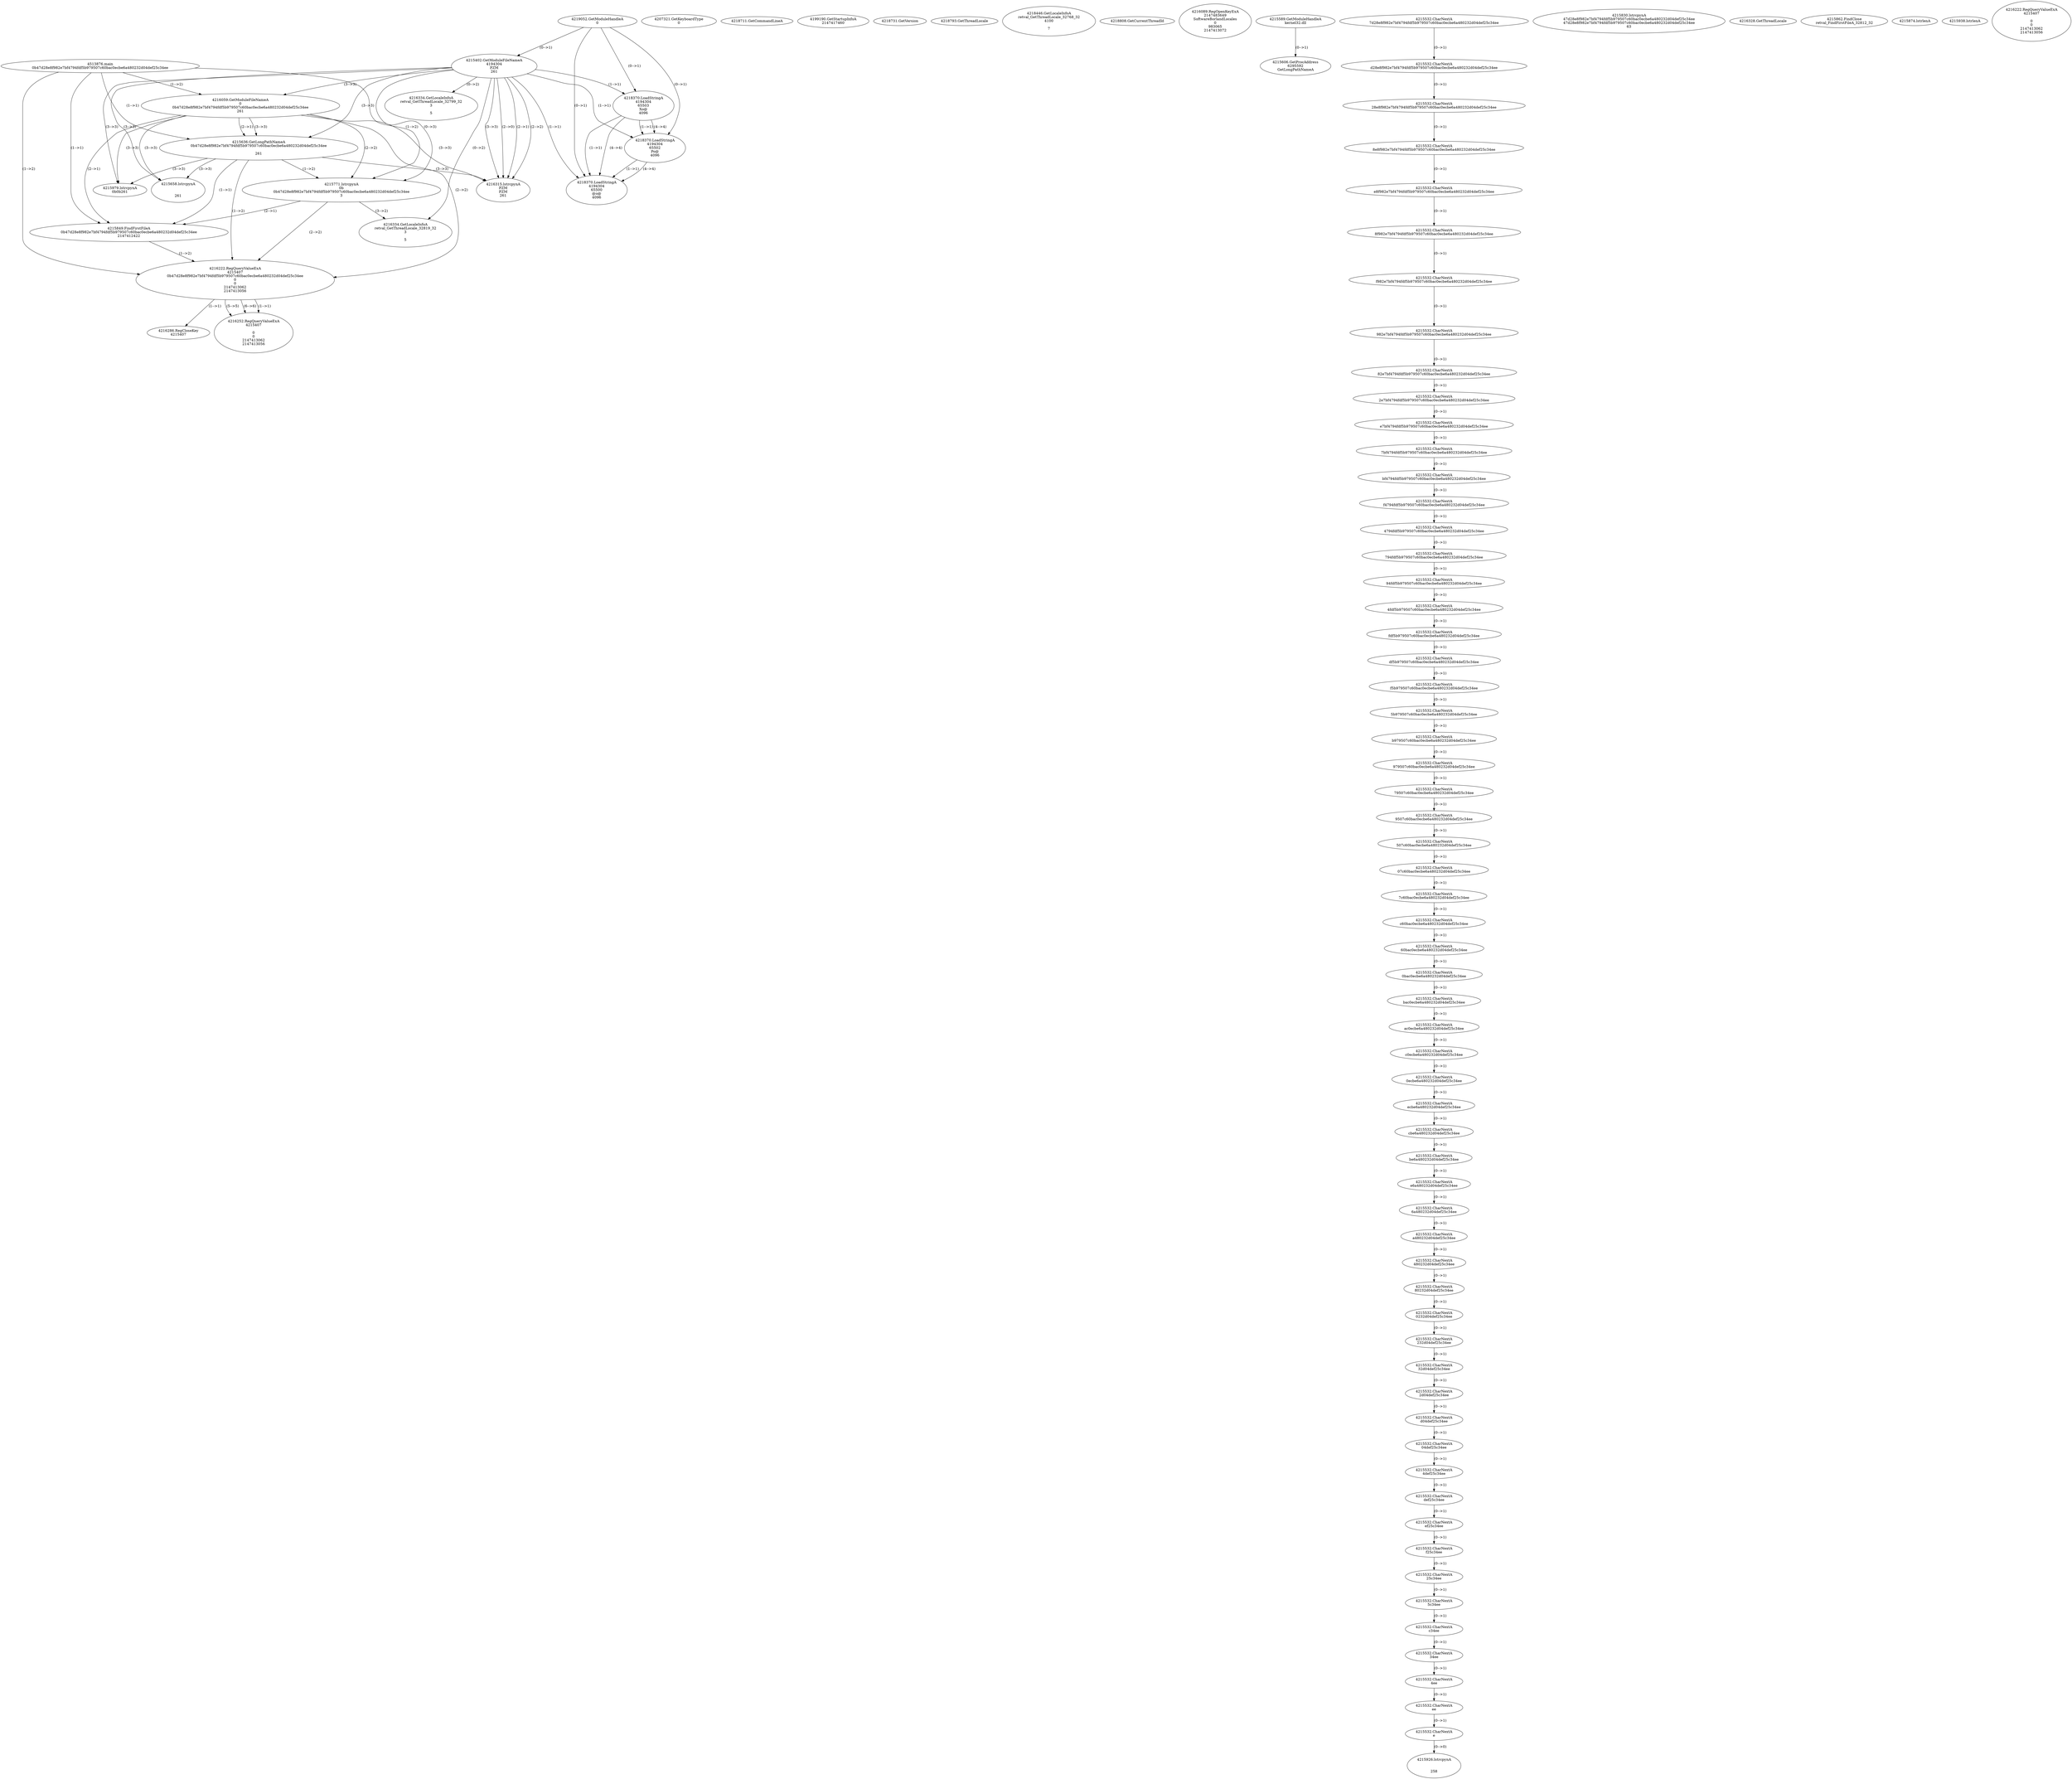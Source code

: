 // Global SCDG with merge call
digraph {
	0 [label="4513876.main
0b47d28e8f982e7bf4794fdf5b979507c60bac0ecbe6a480232d04def25c34ee"]
	1 [label="4219052.GetModuleHandleA
0"]
	2 [label="4207321.GetKeyboardType
0"]
	3 [label="4218711.GetCommandLineA
"]
	4 [label="4199190.GetStartupInfoA
2147417460"]
	5 [label="4218731.GetVersion
"]
	6 [label="4218793.GetThreadLocale
"]
	7 [label="4218446.GetLocaleInfoA
retval_GetThreadLocale_32768_32
4100

7"]
	8 [label="4218808.GetCurrentThreadId
"]
	9 [label="4215402.GetModuleFileNameA
4194304
PZM
261"]
	1 -> 9 [label="(0-->1)"]
	10 [label="4216059.GetModuleFileNameA
0
0b47d28e8f982e7bf4794fdf5b979507c60bac0ecbe6a480232d04def25c34ee
261"]
	0 -> 10 [label="(1-->2)"]
	9 -> 10 [label="(3-->3)"]
	11 [label="4216089.RegOpenKeyExA
2147483649
Software\Borland\Locales
0
983065
2147413072"]
	12 [label="4215589.GetModuleHandleA
kernel32.dll"]
	13 [label="4215606.GetProcAddress
6295592
GetLongPathNameA"]
	12 -> 13 [label="(0-->1)"]
	14 [label="4215636.GetLongPathNameA
0b47d28e8f982e7bf4794fdf5b979507c60bac0ecbe6a480232d04def25c34ee

261"]
	0 -> 14 [label="(1-->1)"]
	10 -> 14 [label="(2-->1)"]
	9 -> 14 [label="(3-->3)"]
	10 -> 14 [label="(3-->3)"]
	15 [label="4215771.lstrcpynA
0b
0b47d28e8f982e7bf4794fdf5b979507c60bac0ecbe6a480232d04def25c34ee
3"]
	0 -> 15 [label="(1-->2)"]
	10 -> 15 [label="(2-->2)"]
	14 -> 15 [label="(1-->2)"]
	9 -> 15 [label="(0-->3)"]
	16 [label="4215532.CharNextA
7d28e8f982e7bf4794fdf5b979507c60bac0ecbe6a480232d04def25c34ee"]
	17 [label="4215532.CharNextA
d28e8f982e7bf4794fdf5b979507c60bac0ecbe6a480232d04def25c34ee"]
	16 -> 17 [label="(0-->1)"]
	18 [label="4215532.CharNextA
28e8f982e7bf4794fdf5b979507c60bac0ecbe6a480232d04def25c34ee"]
	17 -> 18 [label="(0-->1)"]
	19 [label="4215532.CharNextA
8e8f982e7bf4794fdf5b979507c60bac0ecbe6a480232d04def25c34ee"]
	18 -> 19 [label="(0-->1)"]
	20 [label="4215532.CharNextA
e8f982e7bf4794fdf5b979507c60bac0ecbe6a480232d04def25c34ee"]
	19 -> 20 [label="(0-->1)"]
	21 [label="4215532.CharNextA
8f982e7bf4794fdf5b979507c60bac0ecbe6a480232d04def25c34ee"]
	20 -> 21 [label="(0-->1)"]
	22 [label="4215532.CharNextA
f982e7bf4794fdf5b979507c60bac0ecbe6a480232d04def25c34ee"]
	21 -> 22 [label="(0-->1)"]
	23 [label="4215532.CharNextA
982e7bf4794fdf5b979507c60bac0ecbe6a480232d04def25c34ee"]
	22 -> 23 [label="(0-->1)"]
	24 [label="4215532.CharNextA
82e7bf4794fdf5b979507c60bac0ecbe6a480232d04def25c34ee"]
	23 -> 24 [label="(0-->1)"]
	25 [label="4215532.CharNextA
2e7bf4794fdf5b979507c60bac0ecbe6a480232d04def25c34ee"]
	24 -> 25 [label="(0-->1)"]
	26 [label="4215532.CharNextA
e7bf4794fdf5b979507c60bac0ecbe6a480232d04def25c34ee"]
	25 -> 26 [label="(0-->1)"]
	27 [label="4215532.CharNextA
7bf4794fdf5b979507c60bac0ecbe6a480232d04def25c34ee"]
	26 -> 27 [label="(0-->1)"]
	28 [label="4215532.CharNextA
bf4794fdf5b979507c60bac0ecbe6a480232d04def25c34ee"]
	27 -> 28 [label="(0-->1)"]
	29 [label="4215532.CharNextA
f4794fdf5b979507c60bac0ecbe6a480232d04def25c34ee"]
	28 -> 29 [label="(0-->1)"]
	30 [label="4215532.CharNextA
4794fdf5b979507c60bac0ecbe6a480232d04def25c34ee"]
	29 -> 30 [label="(0-->1)"]
	31 [label="4215532.CharNextA
794fdf5b979507c60bac0ecbe6a480232d04def25c34ee"]
	30 -> 31 [label="(0-->1)"]
	32 [label="4215532.CharNextA
94fdf5b979507c60bac0ecbe6a480232d04def25c34ee"]
	31 -> 32 [label="(0-->1)"]
	33 [label="4215532.CharNextA
4fdf5b979507c60bac0ecbe6a480232d04def25c34ee"]
	32 -> 33 [label="(0-->1)"]
	34 [label="4215532.CharNextA
fdf5b979507c60bac0ecbe6a480232d04def25c34ee"]
	33 -> 34 [label="(0-->1)"]
	35 [label="4215532.CharNextA
df5b979507c60bac0ecbe6a480232d04def25c34ee"]
	34 -> 35 [label="(0-->1)"]
	36 [label="4215532.CharNextA
f5b979507c60bac0ecbe6a480232d04def25c34ee"]
	35 -> 36 [label="(0-->1)"]
	37 [label="4215532.CharNextA
5b979507c60bac0ecbe6a480232d04def25c34ee"]
	36 -> 37 [label="(0-->1)"]
	38 [label="4215532.CharNextA
b979507c60bac0ecbe6a480232d04def25c34ee"]
	37 -> 38 [label="(0-->1)"]
	39 [label="4215532.CharNextA
979507c60bac0ecbe6a480232d04def25c34ee"]
	38 -> 39 [label="(0-->1)"]
	40 [label="4215532.CharNextA
79507c60bac0ecbe6a480232d04def25c34ee"]
	39 -> 40 [label="(0-->1)"]
	41 [label="4215532.CharNextA
9507c60bac0ecbe6a480232d04def25c34ee"]
	40 -> 41 [label="(0-->1)"]
	42 [label="4215532.CharNextA
507c60bac0ecbe6a480232d04def25c34ee"]
	41 -> 42 [label="(0-->1)"]
	43 [label="4215532.CharNextA
07c60bac0ecbe6a480232d04def25c34ee"]
	42 -> 43 [label="(0-->1)"]
	44 [label="4215532.CharNextA
7c60bac0ecbe6a480232d04def25c34ee"]
	43 -> 44 [label="(0-->1)"]
	45 [label="4215532.CharNextA
c60bac0ecbe6a480232d04def25c34ee"]
	44 -> 45 [label="(0-->1)"]
	46 [label="4215532.CharNextA
60bac0ecbe6a480232d04def25c34ee"]
	45 -> 46 [label="(0-->1)"]
	47 [label="4215532.CharNextA
0bac0ecbe6a480232d04def25c34ee"]
	46 -> 47 [label="(0-->1)"]
	48 [label="4215532.CharNextA
bac0ecbe6a480232d04def25c34ee"]
	47 -> 48 [label="(0-->1)"]
	49 [label="4215532.CharNextA
ac0ecbe6a480232d04def25c34ee"]
	48 -> 49 [label="(0-->1)"]
	50 [label="4215532.CharNextA
c0ecbe6a480232d04def25c34ee"]
	49 -> 50 [label="(0-->1)"]
	51 [label="4215532.CharNextA
0ecbe6a480232d04def25c34ee"]
	50 -> 51 [label="(0-->1)"]
	52 [label="4215532.CharNextA
ecbe6a480232d04def25c34ee"]
	51 -> 52 [label="(0-->1)"]
	53 [label="4215532.CharNextA
cbe6a480232d04def25c34ee"]
	52 -> 53 [label="(0-->1)"]
	54 [label="4215532.CharNextA
be6a480232d04def25c34ee"]
	53 -> 54 [label="(0-->1)"]
	55 [label="4215532.CharNextA
e6a480232d04def25c34ee"]
	54 -> 55 [label="(0-->1)"]
	56 [label="4215532.CharNextA
6a480232d04def25c34ee"]
	55 -> 56 [label="(0-->1)"]
	57 [label="4215532.CharNextA
a480232d04def25c34ee"]
	56 -> 57 [label="(0-->1)"]
	58 [label="4215532.CharNextA
480232d04def25c34ee"]
	57 -> 58 [label="(0-->1)"]
	59 [label="4215532.CharNextA
80232d04def25c34ee"]
	58 -> 59 [label="(0-->1)"]
	60 [label="4215532.CharNextA
0232d04def25c34ee"]
	59 -> 60 [label="(0-->1)"]
	61 [label="4215532.CharNextA
232d04def25c34ee"]
	60 -> 61 [label="(0-->1)"]
	62 [label="4215532.CharNextA
32d04def25c34ee"]
	61 -> 62 [label="(0-->1)"]
	63 [label="4215532.CharNextA
2d04def25c34ee"]
	62 -> 63 [label="(0-->1)"]
	64 [label="4215532.CharNextA
d04def25c34ee"]
	63 -> 64 [label="(0-->1)"]
	65 [label="4215532.CharNextA
04def25c34ee"]
	64 -> 65 [label="(0-->1)"]
	66 [label="4215532.CharNextA
4def25c34ee"]
	65 -> 66 [label="(0-->1)"]
	67 [label="4215532.CharNextA
def25c34ee"]
	66 -> 67 [label="(0-->1)"]
	68 [label="4215532.CharNextA
ef25c34ee"]
	67 -> 68 [label="(0-->1)"]
	69 [label="4215532.CharNextA
f25c34ee"]
	68 -> 69 [label="(0-->1)"]
	70 [label="4215532.CharNextA
25c34ee"]
	69 -> 70 [label="(0-->1)"]
	71 [label="4215532.CharNextA
5c34ee"]
	70 -> 71 [label="(0-->1)"]
	72 [label="4215532.CharNextA
c34ee"]
	71 -> 72 [label="(0-->1)"]
	73 [label="4215532.CharNextA
34ee"]
	72 -> 73 [label="(0-->1)"]
	74 [label="4215532.CharNextA
4ee"]
	73 -> 74 [label="(0-->1)"]
	75 [label="4215532.CharNextA
ee"]
	74 -> 75 [label="(0-->1)"]
	76 [label="4215532.CharNextA
e"]
	75 -> 76 [label="(0-->1)"]
	77 [label="4215830.lstrcpynA
47d28e8f982e7bf4794fdf5b979507c60bac0ecbe6a480232d04def25c34ee
47d28e8f982e7bf4794fdf5b979507c60bac0ecbe6a480232d04def25c34ee
63"]
	78 [label="4215849.FindFirstFileA
0b47d28e8f982e7bf4794fdf5b979507c60bac0ecbe6a480232d04def25c34ee
2147412422"]
	0 -> 78 [label="(1-->1)"]
	10 -> 78 [label="(2-->1)"]
	14 -> 78 [label="(1-->1)"]
	15 -> 78 [label="(2-->1)"]
	79 [label="4216222.RegQueryValueExA
4215407
0b47d28e8f982e7bf4794fdf5b979507c60bac0ecbe6a480232d04def25c34ee
0
0
2147413062
2147413056"]
	0 -> 79 [label="(1-->2)"]
	10 -> 79 [label="(2-->2)"]
	14 -> 79 [label="(1-->2)"]
	15 -> 79 [label="(2-->2)"]
	78 -> 79 [label="(1-->2)"]
	80 [label="4216286.RegCloseKey
4215407"]
	79 -> 80 [label="(1-->1)"]
	81 [label="4216315.lstrcpynA
PZM
PZM
261"]
	9 -> 81 [label="(2-->1)"]
	9 -> 81 [label="(2-->2)"]
	9 -> 81 [label="(3-->3)"]
	10 -> 81 [label="(3-->3)"]
	14 -> 81 [label="(3-->3)"]
	9 -> 81 [label="(2-->0)"]
	82 [label="4216328.GetThreadLocale
"]
	83 [label="4216334.GetLocaleInfoA
retval_GetThreadLocale_32819_32
3

5"]
	9 -> 83 [label="(0-->2)"]
	15 -> 83 [label="(3-->2)"]
	84 [label="4216252.RegQueryValueExA
4215407

0
0
2147413062
2147413056"]
	79 -> 84 [label="(1-->1)"]
	79 -> 84 [label="(5-->5)"]
	79 -> 84 [label="(6-->6)"]
	85 [label="4215862.FindClose
retval_FindFirstFileA_32812_32"]
	86 [label="4215874.lstrlenA
"]
	87 [label="4215926.lstrcpynA


258"]
	76 -> 87 [label="(0-->0)"]
	88 [label="4215938.lstrlenA
"]
	89 [label="4215979.lstrcpynA
0b\
0b\
261"]
	9 -> 89 [label="(3-->3)"]
	10 -> 89 [label="(3-->3)"]
	14 -> 89 [label="(3-->3)"]
	90 [label="4215658.lstrcpynA


261"]
	9 -> 90 [label="(3-->3)"]
	10 -> 90 [label="(3-->3)"]
	14 -> 90 [label="(3-->3)"]
	91 [label="4216222.RegQueryValueExA
4215407

0
0
2147413062
2147413056"]
	92 [label="4216334.GetLocaleInfoA
retval_GetThreadLocale_32799_32
3

5"]
	9 -> 92 [label="(0-->2)"]
	93 [label="4218370.LoadStringA
4194304
65503
Xo@
4096"]
	1 -> 93 [label="(0-->1)"]
	9 -> 93 [label="(1-->1)"]
	94 [label="4218370.LoadStringA
4194304
65502
Po@
4096"]
	1 -> 94 [label="(0-->1)"]
	9 -> 94 [label="(1-->1)"]
	93 -> 94 [label="(1-->1)"]
	93 -> 94 [label="(4-->4)"]
	95 [label="4218370.LoadStringA
4194304
65500
@o@
4096"]
	1 -> 95 [label="(0-->1)"]
	9 -> 95 [label="(1-->1)"]
	93 -> 95 [label="(1-->1)"]
	94 -> 95 [label="(1-->1)"]
	93 -> 95 [label="(4-->4)"]
	94 -> 95 [label="(4-->4)"]
}
